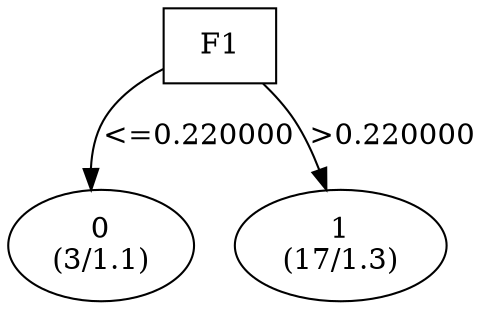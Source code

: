 digraph YaDT {
n0 [ shape=box, label="F1\n"]
n0 -> n1 [label="<=0.220000"]
n1 [ shape=ellipse, label="0\n(3/1.1)"]
n0 -> n2 [label=">0.220000"]
n2 [ shape=ellipse, label="1\n(17/1.3)"]
}
